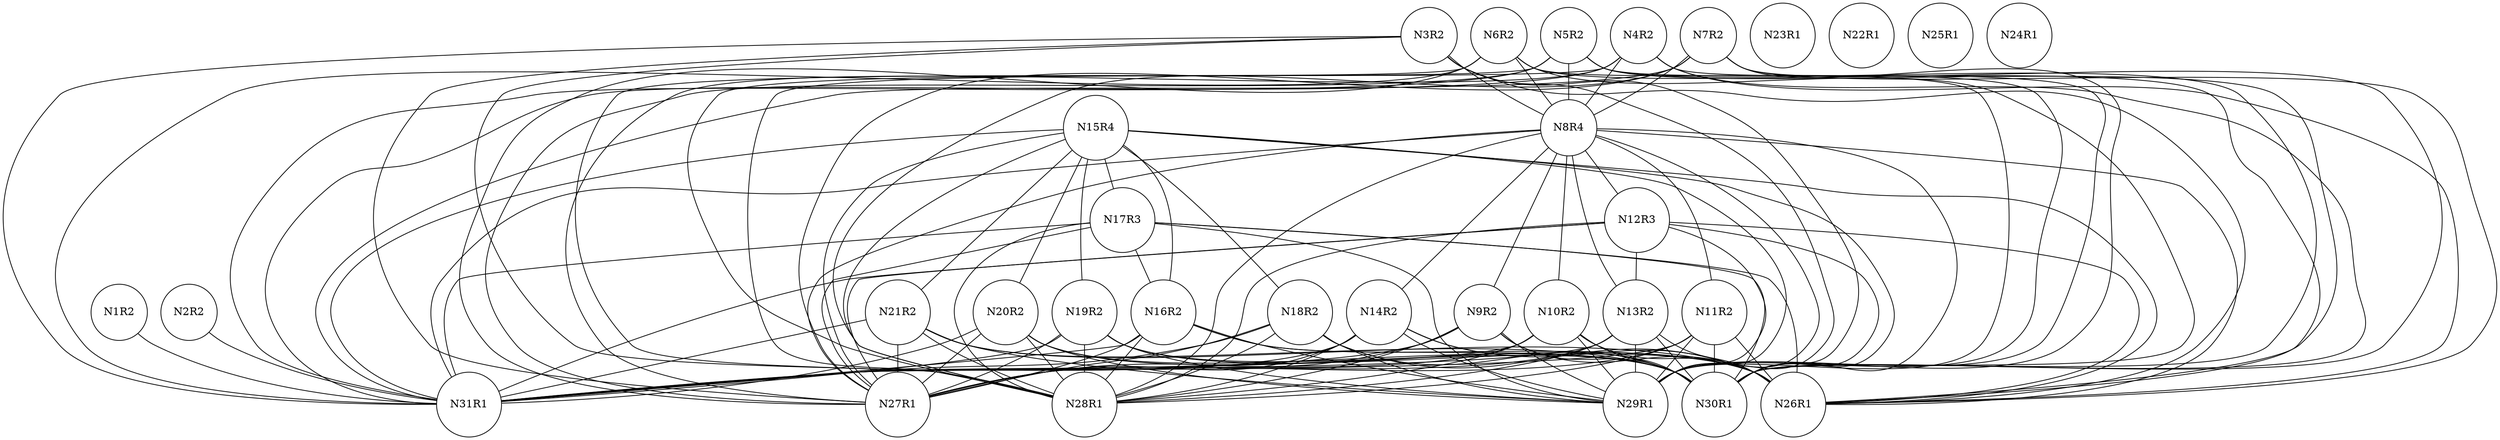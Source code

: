 graph ig {
    node [shape = circle];
    N1R2;
    N2R2;
    N3R2;
    N4R2;
    N5R2;
    N6R2;
    N7R2;
    N8R4;
    N9R2;
    N10R2;
    N11R2;
    N12R3;
    N13R2;
    N14R2;
    N15R4;
    N17R3;
    N16R2;
    N19R2;
    N18R2;
    N21R2;
    N20R2;
    N23R1;
    N22R1;
    N25R1;
    N24R1;
    N27R1;
    N26R1;
    N29R1;
    N28R1;
    N31R1;
    N30R1;
    N1R2 -- N31R1;
    N2R2 -- N31R1;
    N3R2 -- N30R1;
    N3R2 -- N8R4;
    N3R2 -- N26R1;
    N3R2 -- N27R1;
    N3R2 -- N29R1;
    N3R2 -- N28R1;
    N3R2 -- N31R1;
    N4R2 -- N30R1;
    N4R2 -- N8R4;
    N4R2 -- N26R1;
    N4R2 -- N27R1;
    N4R2 -- N29R1;
    N4R2 -- N28R1;
    N4R2 -- N31R1;
    N5R2 -- N30R1;
    N5R2 -- N8R4;
    N5R2 -- N26R1;
    N5R2 -- N27R1;
    N5R2 -- N29R1;
    N5R2 -- N28R1;
    N5R2 -- N31R1;
    N6R2 -- N30R1;
    N6R2 -- N8R4;
    N6R2 -- N26R1;
    N6R2 -- N27R1;
    N6R2 -- N29R1;
    N6R2 -- N28R1;
    N6R2 -- N31R1;
    N7R2 -- N30R1;
    N7R2 -- N8R4;
    N7R2 -- N26R1;
    N7R2 -- N27R1;
    N7R2 -- N29R1;
    N7R2 -- N28R1;
    N7R2 -- N31R1;
    N8R4 -- N13R2;
    N8R4 -- N12R3;
    N8R4 -- N30R1;
    N8R4 -- N26R1;
    N8R4 -- N29R1;
    N8R4 -- N28R1;
    N8R4 -- N31R1;
    N8R4 -- N27R1;
    N8R4 -- N14R2;
    N8R4 -- N11R2;
    N8R4 -- N10R2;
    N8R4 -- N9R2;
    N9R2 -- N30R1;
    N9R2 -- N26R1;
    N9R2 -- N27R1;
    N9R2 -- N29R1;
    N9R2 -- N28R1;
    N9R2 -- N31R1;
    N10R2 -- N30R1;
    N10R2 -- N26R1;
    N10R2 -- N27R1;
    N10R2 -- N29R1;
    N10R2 -- N28R1;
    N10R2 -- N31R1;
    N11R2 -- N26R1;
    N11R2 -- N27R1;
    N11R2 -- N29R1;
    N11R2 -- N28R1;
    N11R2 -- N30R1;
    N11R2 -- N31R1;
    N12R3 -- N13R2;
    N12R3 -- N26R1;
    N12R3 -- N28R1;
    N12R3 -- N30R1;
    N12R3 -- N29R1;
    N12R3 -- N31R1;
    N12R3 -- N27R1;
    N13R2 -- N26R1;
    N13R2 -- N28R1;
    N13R2 -- N30R1;
    N13R2 -- N29R1;
    N13R2 -- N31R1;
    N13R2 -- N27R1;
    N14R2 -- N26R1;
    N14R2 -- N27R1;
    N14R2 -- N28R1;
    N14R2 -- N30R1;
    N14R2 -- N29R1;
    N14R2 -- N31R1;
    N15R4 -- N17R3;
    N15R4 -- N16R2;
    N15R4 -- N26R1;
    N15R4 -- N28R1;
    N15R4 -- N30R1;
    N15R4 -- N29R1;
    N15R4 -- N31R1;
    N15R4 -- N27R1;
    N15R4 -- N20R2;
    N15R4 -- N21R2;
    N15R4 -- N18R2;
    N15R4 -- N19R2;
    N17R3 -- N26R1;
    N17R3 -- N16R2;
    N17R3 -- N30R1;
    N17R3 -- N28R1;
    N17R3 -- N29R1;
    N17R3 -- N31R1;
    N17R3 -- N27R1;
    N16R2 -- N26R1;
    N16R2 -- N30R1;
    N16R2 -- N28R1;
    N16R2 -- N29R1;
    N16R2 -- N31R1;
    N16R2 -- N27R1;
    N19R2 -- N26R1;
    N19R2 -- N30R1;
    N19R2 -- N27R1;
    N19R2 -- N28R1;
    N19R2 -- N29R1;
    N19R2 -- N31R1;
    N18R2 -- N26R1;
    N18R2 -- N30R1;
    N18R2 -- N27R1;
    N18R2 -- N28R1;
    N18R2 -- N29R1;
    N18R2 -- N31R1;
    N21R2 -- N30R1;
    N21R2 -- N26R1;
    N21R2 -- N27R1;
    N21R2 -- N28R1;
    N21R2 -- N29R1;
    N21R2 -- N31R1;
    N20R2 -- N26R1;
    N20R2 -- N30R1;
    N20R2 -- N27R1;
    N20R2 -- N28R1;
    N20R2 -- N29R1;
    N20R2 -- N31R1;
}

